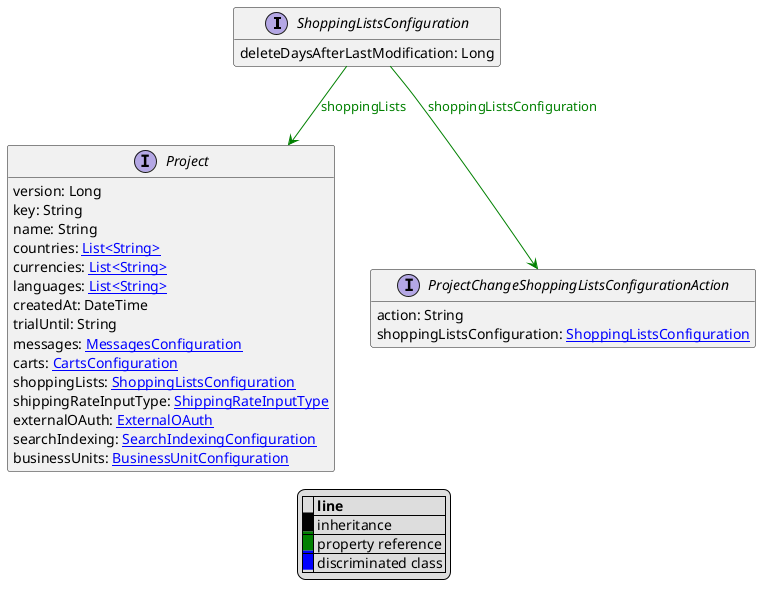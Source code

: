 @startuml

hide empty fields
hide empty methods
legend
|= |= line |
|<back:black>   </back>| inheritance |
|<back:green>   </back>| property reference |
|<back:blue>   </back>| discriminated class |
endlegend
interface ShoppingListsConfiguration [[ShoppingListsConfiguration.svg]]  {
    deleteDaysAfterLastModification: Long
}



interface Project [[Project.svg]]  {
    version: Long
    key: String
    name: String
    countries: [[String.svg List<String>]]
    currencies: [[String.svg List<String>]]
    languages: [[String.svg List<String>]]
    createdAt: DateTime
    trialUntil: String
    messages: [[MessagesConfiguration.svg MessagesConfiguration]]
    carts: [[CartsConfiguration.svg CartsConfiguration]]
    shoppingLists: [[ShoppingListsConfiguration.svg ShoppingListsConfiguration]]
    shippingRateInputType: [[ShippingRateInputType.svg ShippingRateInputType]]
    externalOAuth: [[ExternalOAuth.svg ExternalOAuth]]
    searchIndexing: [[SearchIndexingConfiguration.svg SearchIndexingConfiguration]]
    businessUnits: [[BusinessUnitConfiguration.svg BusinessUnitConfiguration]]
}
interface ProjectChangeShoppingListsConfigurationAction [[ProjectChangeShoppingListsConfigurationAction.svg]]  {
    action: String
    shoppingListsConfiguration: [[ShoppingListsConfiguration.svg ShoppingListsConfiguration]]
}

ShoppingListsConfiguration --> Project #green;text:green : "shoppingLists"
ShoppingListsConfiguration --> ProjectChangeShoppingListsConfigurationAction #green;text:green : "shoppingListsConfiguration"
@enduml
